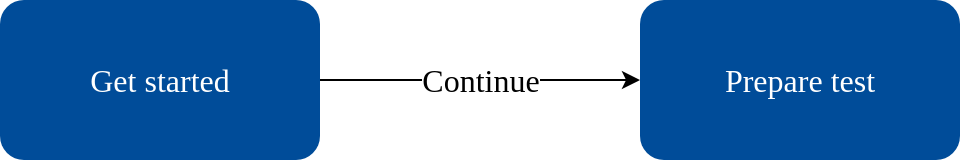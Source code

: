<mxfile version="22.0.4" type="github">
  <diagram name="Page-1" id="RBpK9Mjbp5pnCPekTSG0">
    <mxGraphModel dx="1637" dy="797" grid="1" gridSize="10" guides="1" tooltips="1" connect="1" arrows="1" fold="1" page="0" pageScale="1" pageWidth="1100" pageHeight="850" math="0" shadow="0">
      <root>
        <mxCell id="0" />
        <mxCell id="1" parent="0" />
        <mxCell id="-PqM6h6Bnyc7UHwB2dMi-1" value="Get started" style="rounded=1;whiteSpace=wrap;html=1;fillColor=#004C99;fontColor=#FFFFFF;strokeColor=none;fontFamily=Khula;fontSource=https%3A%2F%2Ffonts.googleapis.com%2Fcss%3Ffamily%3DKhula;fontSize=16;" vertex="1" parent="1">
          <mxGeometry x="-80" width="160" height="80" as="geometry" />
        </mxCell>
        <mxCell id="-PqM6h6Bnyc7UHwB2dMi-2" value="Prepare test" style="rounded=1;whiteSpace=wrap;html=1;fillColor=#004C99;fontColor=#FFFFFF;strokeColor=none;fontFamily=Khula;fontSource=https%3A%2F%2Ffonts.googleapis.com%2Fcss%3Ffamily%3DKhula;fontSize=16;" vertex="1" parent="1">
          <mxGeometry x="240" width="160" height="80" as="geometry" />
        </mxCell>
        <mxCell id="-PqM6h6Bnyc7UHwB2dMi-3" value="Continue" style="endArrow=classic;html=1;rounded=0;exitX=1;exitY=0.5;exitDx=0;exitDy=0;fontFamily=Khula;fontSource=https%3A%2F%2Ffonts.googleapis.com%2Fcss%3Ffamily%3DKhula;fontSize=16;spacingLeft=0;spacingRight=0;" edge="1" parent="1" source="-PqM6h6Bnyc7UHwB2dMi-1" target="-PqM6h6Bnyc7UHwB2dMi-2">
          <mxGeometry width="50" height="50" relative="1" as="geometry">
            <mxPoint x="300" y="320" as="sourcePoint" />
            <mxPoint x="350" y="270" as="targetPoint" />
          </mxGeometry>
        </mxCell>
      </root>
    </mxGraphModel>
  </diagram>
</mxfile>
